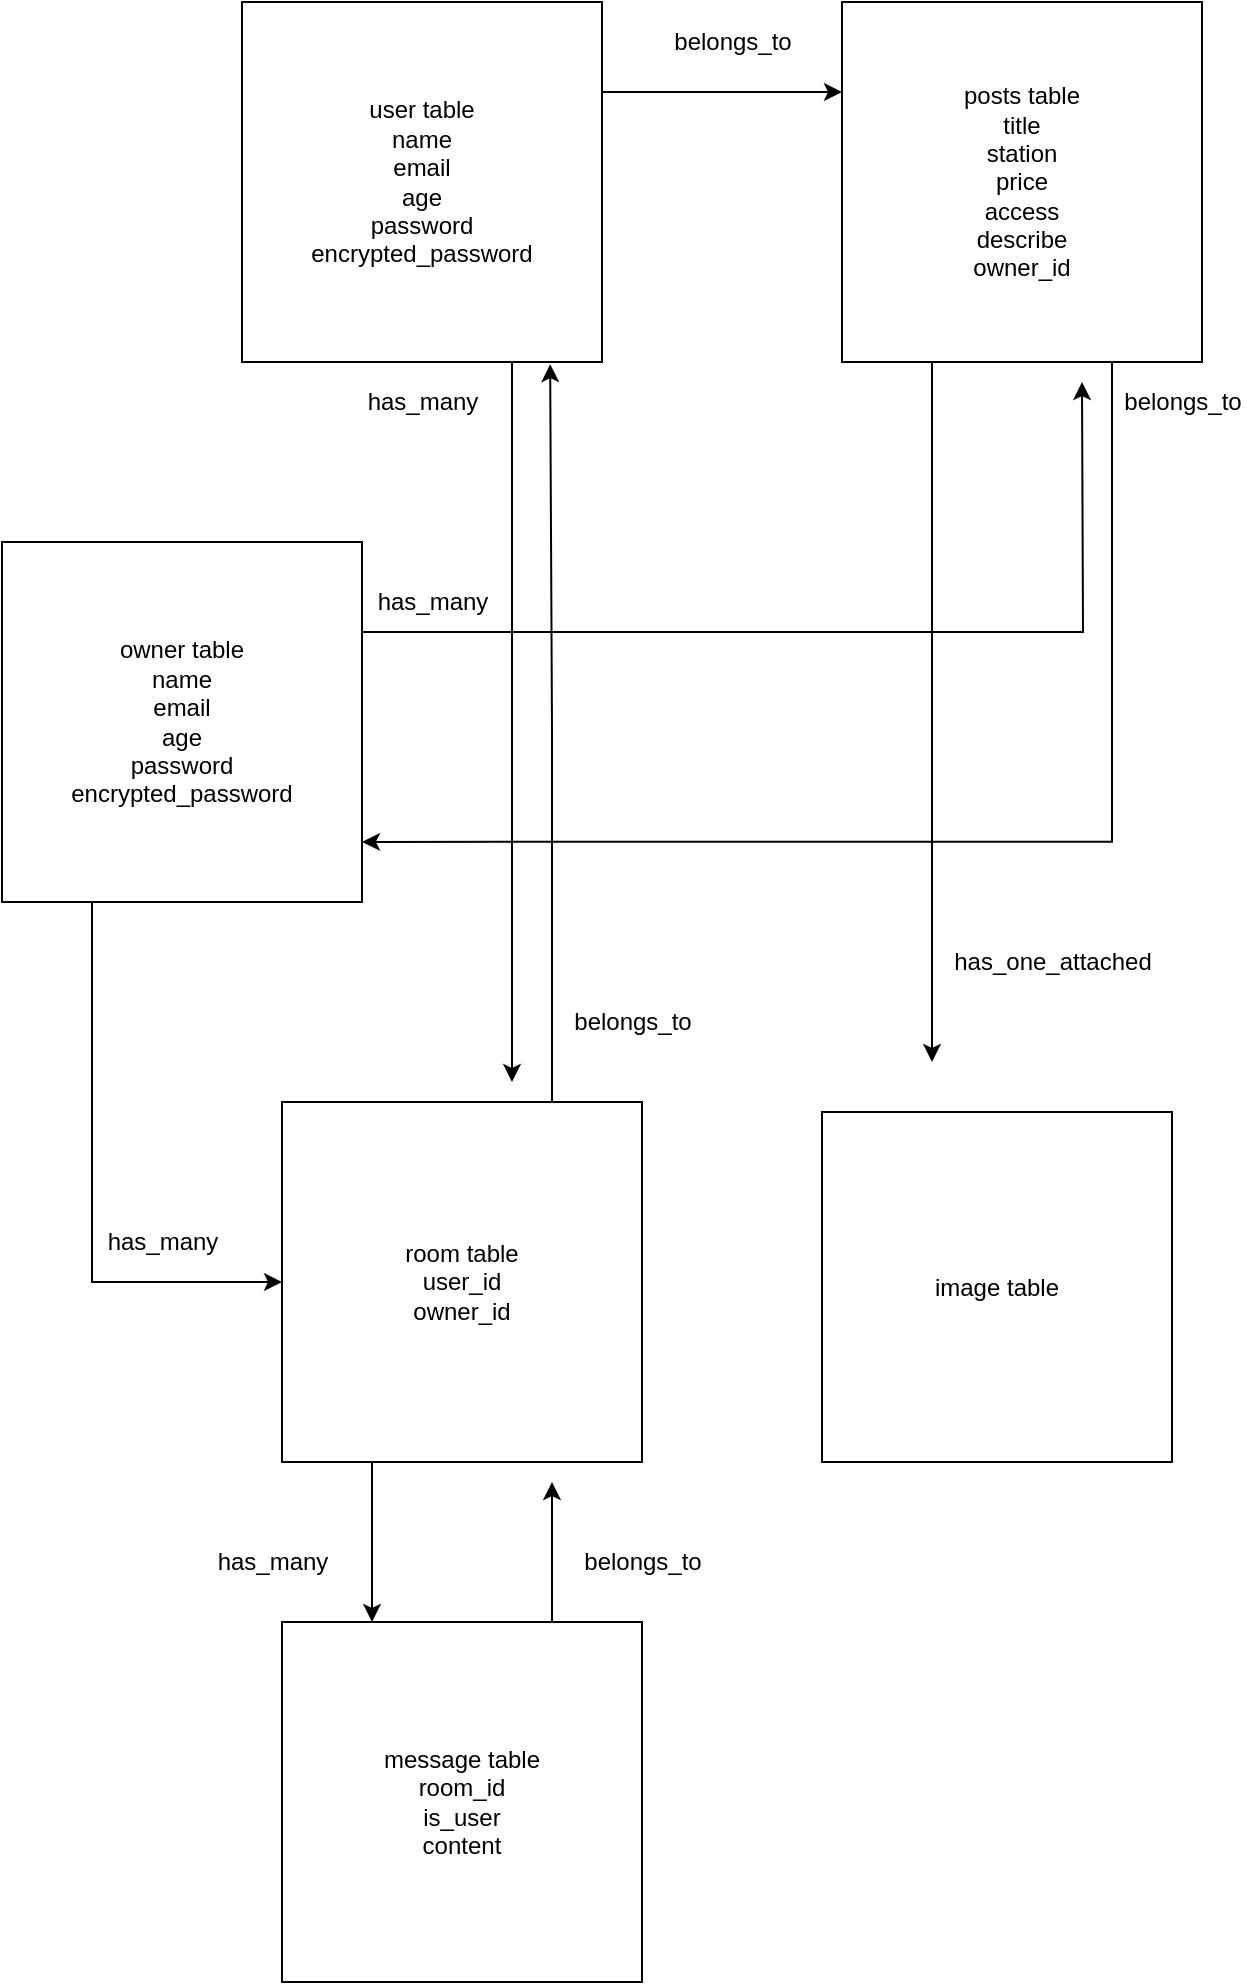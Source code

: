 <mxfile>
    <diagram id="sTr08W-CNCgyuLMvLmC9" name="ページ1">
        <mxGraphModel dx="538" dy="551" grid="1" gridSize="10" guides="1" tooltips="1" connect="1" arrows="1" fold="1" page="1" pageScale="1" pageWidth="827" pageHeight="1169" math="0" shadow="0">
            <root>
                <mxCell id="0"/>
                <mxCell id="1" parent="0"/>
                <mxCell id="15" style="edgeStyle=orthogonalEdgeStyle;rounded=0;orthogonalLoop=1;jettySize=auto;html=1;exitX=1;exitY=0.25;exitDx=0;exitDy=0;entryX=0;entryY=0.25;entryDx=0;entryDy=0;" edge="1" parent="1" source="2" target="3">
                    <mxGeometry relative="1" as="geometry"/>
                </mxCell>
                <mxCell id="18" style="edgeStyle=orthogonalEdgeStyle;rounded=0;orthogonalLoop=1;jettySize=auto;html=1;exitX=0.75;exitY=1;exitDx=0;exitDy=0;" edge="1" parent="1" source="2">
                    <mxGeometry relative="1" as="geometry">
                        <mxPoint x="445" y="570" as="targetPoint"/>
                    </mxGeometry>
                </mxCell>
                <mxCell id="2" value="user table&lt;br&gt;name&lt;br&gt;email&lt;br&gt;age&lt;br&gt;password&lt;br&gt;encrypted_password" style="whiteSpace=wrap;html=1;aspect=fixed;" parent="1" vertex="1">
                    <mxGeometry x="310" y="30" width="180" height="180" as="geometry"/>
                </mxCell>
                <mxCell id="23" style="edgeStyle=orthogonalEdgeStyle;rounded=0;orthogonalLoop=1;jettySize=auto;html=1;exitX=0.25;exitY=1;exitDx=0;exitDy=0;" edge="1" parent="1" source="3">
                    <mxGeometry relative="1" as="geometry">
                        <mxPoint x="655" y="560" as="targetPoint"/>
                    </mxGeometry>
                </mxCell>
                <mxCell id="34" style="edgeStyle=orthogonalEdgeStyle;rounded=0;orthogonalLoop=1;jettySize=auto;html=1;exitX=0.75;exitY=1;exitDx=0;exitDy=0;entryX=1;entryY=0.833;entryDx=0;entryDy=0;entryPerimeter=0;" edge="1" parent="1" source="3" target="4">
                    <mxGeometry relative="1" as="geometry"/>
                </mxCell>
                <mxCell id="3" value="posts table&lt;br&gt;title&lt;br&gt;station&lt;br&gt;price&lt;br&gt;access&lt;br&gt;describe&lt;br&gt;owner_id" style="whiteSpace=wrap;html=1;aspect=fixed;" vertex="1" parent="1">
                    <mxGeometry x="610" y="30" width="180" height="180" as="geometry"/>
                </mxCell>
                <mxCell id="21" style="edgeStyle=orthogonalEdgeStyle;rounded=0;orthogonalLoop=1;jettySize=auto;html=1;exitX=1;exitY=0.25;exitDx=0;exitDy=0;" edge="1" parent="1" source="4">
                    <mxGeometry relative="1" as="geometry">
                        <mxPoint x="730" y="220" as="targetPoint"/>
                    </mxGeometry>
                </mxCell>
                <mxCell id="26" style="edgeStyle=orthogonalEdgeStyle;rounded=0;orthogonalLoop=1;jettySize=auto;html=1;exitX=0.25;exitY=1;exitDx=0;exitDy=0;entryX=0;entryY=0.5;entryDx=0;entryDy=0;" edge="1" parent="1" source="4" target="5">
                    <mxGeometry relative="1" as="geometry"/>
                </mxCell>
                <mxCell id="4" value="owner table&lt;br&gt;name&lt;br&gt;email&lt;br&gt;age&lt;br&gt;password&lt;br&gt;encrypted_password" style="whiteSpace=wrap;html=1;aspect=fixed;" vertex="1" parent="1">
                    <mxGeometry x="190" y="300" width="180" height="180" as="geometry"/>
                </mxCell>
                <mxCell id="30" style="edgeStyle=orthogonalEdgeStyle;rounded=0;orthogonalLoop=1;jettySize=auto;html=1;exitX=0.25;exitY=1;exitDx=0;exitDy=0;entryX=0.25;entryY=0;entryDx=0;entryDy=0;" edge="1" parent="1" source="5" target="6">
                    <mxGeometry relative="1" as="geometry"/>
                </mxCell>
                <mxCell id="32" style="edgeStyle=orthogonalEdgeStyle;rounded=0;orthogonalLoop=1;jettySize=auto;html=1;exitX=0.75;exitY=0;exitDx=0;exitDy=0;entryX=0.856;entryY=1.006;entryDx=0;entryDy=0;entryPerimeter=0;" edge="1" parent="1" source="5" target="2">
                    <mxGeometry relative="1" as="geometry">
                        <mxPoint x="465" y="510" as="targetPoint"/>
                    </mxGeometry>
                </mxCell>
                <mxCell id="5" value="room table&lt;br&gt;user_id&lt;br&gt;owner_id" style="whiteSpace=wrap;html=1;aspect=fixed;" vertex="1" parent="1">
                    <mxGeometry x="330" y="580" width="180" height="180" as="geometry"/>
                </mxCell>
                <mxCell id="28" style="edgeStyle=orthogonalEdgeStyle;rounded=0;orthogonalLoop=1;jettySize=auto;html=1;exitX=0.75;exitY=0;exitDx=0;exitDy=0;" edge="1" parent="1" source="6">
                    <mxGeometry relative="1" as="geometry">
                        <mxPoint x="465" y="770" as="targetPoint"/>
                    </mxGeometry>
                </mxCell>
                <mxCell id="6" value="message table&lt;br&gt;room_id&lt;br&gt;is_user&lt;br&gt;content" style="whiteSpace=wrap;html=1;aspect=fixed;" vertex="1" parent="1">
                    <mxGeometry x="330" y="840" width="180" height="180" as="geometry"/>
                </mxCell>
                <mxCell id="8" value="belongs_to" style="text;html=1;align=center;verticalAlign=middle;resizable=0;points=[];autosize=1;" vertex="1" parent="1">
                    <mxGeometry x="520" y="40" width="70" height="20" as="geometry"/>
                </mxCell>
                <mxCell id="11" value="image table" style="whiteSpace=wrap;html=1;aspect=fixed;" vertex="1" parent="1">
                    <mxGeometry x="600" y="585" width="175" height="175" as="geometry"/>
                </mxCell>
                <mxCell id="13" value="has_one_attached&lt;br&gt;" style="text;html=1;align=center;verticalAlign=middle;resizable=0;points=[];autosize=1;" vertex="1" parent="1">
                    <mxGeometry x="660" y="500" width="110" height="20" as="geometry"/>
                </mxCell>
                <mxCell id="19" value="has_many" style="text;html=1;align=center;verticalAlign=middle;resizable=0;points=[];autosize=1;" vertex="1" parent="1">
                    <mxGeometry x="365" y="220" width="70" height="20" as="geometry"/>
                </mxCell>
                <mxCell id="24" value="has_many&lt;br&gt;" style="text;html=1;align=center;verticalAlign=middle;resizable=0;points=[];autosize=1;" vertex="1" parent="1">
                    <mxGeometry x="370" y="320" width="70" height="20" as="geometry"/>
                </mxCell>
                <mxCell id="27" value="has_many&lt;br&gt;" style="text;html=1;align=center;verticalAlign=middle;resizable=0;points=[];autosize=1;" vertex="1" parent="1">
                    <mxGeometry x="235" y="640" width="70" height="20" as="geometry"/>
                </mxCell>
                <mxCell id="29" value="belongs_to&lt;br&gt;" style="text;html=1;align=center;verticalAlign=middle;resizable=0;points=[];autosize=1;" vertex="1" parent="1">
                    <mxGeometry x="475" y="800" width="70" height="20" as="geometry"/>
                </mxCell>
                <mxCell id="31" value="has_many" style="text;html=1;align=center;verticalAlign=middle;resizable=0;points=[];autosize=1;" vertex="1" parent="1">
                    <mxGeometry x="290" y="800" width="70" height="20" as="geometry"/>
                </mxCell>
                <mxCell id="33" value="belongs_to&lt;br&gt;" style="text;html=1;align=center;verticalAlign=middle;resizable=0;points=[];autosize=1;" vertex="1" parent="1">
                    <mxGeometry x="470" y="530" width="70" height="20" as="geometry"/>
                </mxCell>
                <mxCell id="36" value="belongs_to" style="text;html=1;align=center;verticalAlign=middle;resizable=0;points=[];autosize=1;" vertex="1" parent="1">
                    <mxGeometry x="745" y="220" width="70" height="20" as="geometry"/>
                </mxCell>
            </root>
        </mxGraphModel>
    </diagram>
</mxfile>